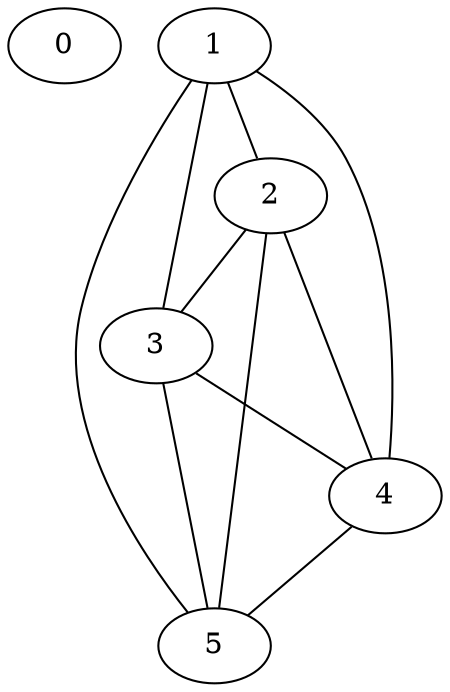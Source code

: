 graph Graphette
{
	0;
	1 -- 2;
	1 -- 3;
	1 -- 4;
	1 -- 5;
	2 -- 3;
	2 -- 4;
	2 -- 5;
	3 -- 4;
	3 -- 5;
	4 -- 5;
}